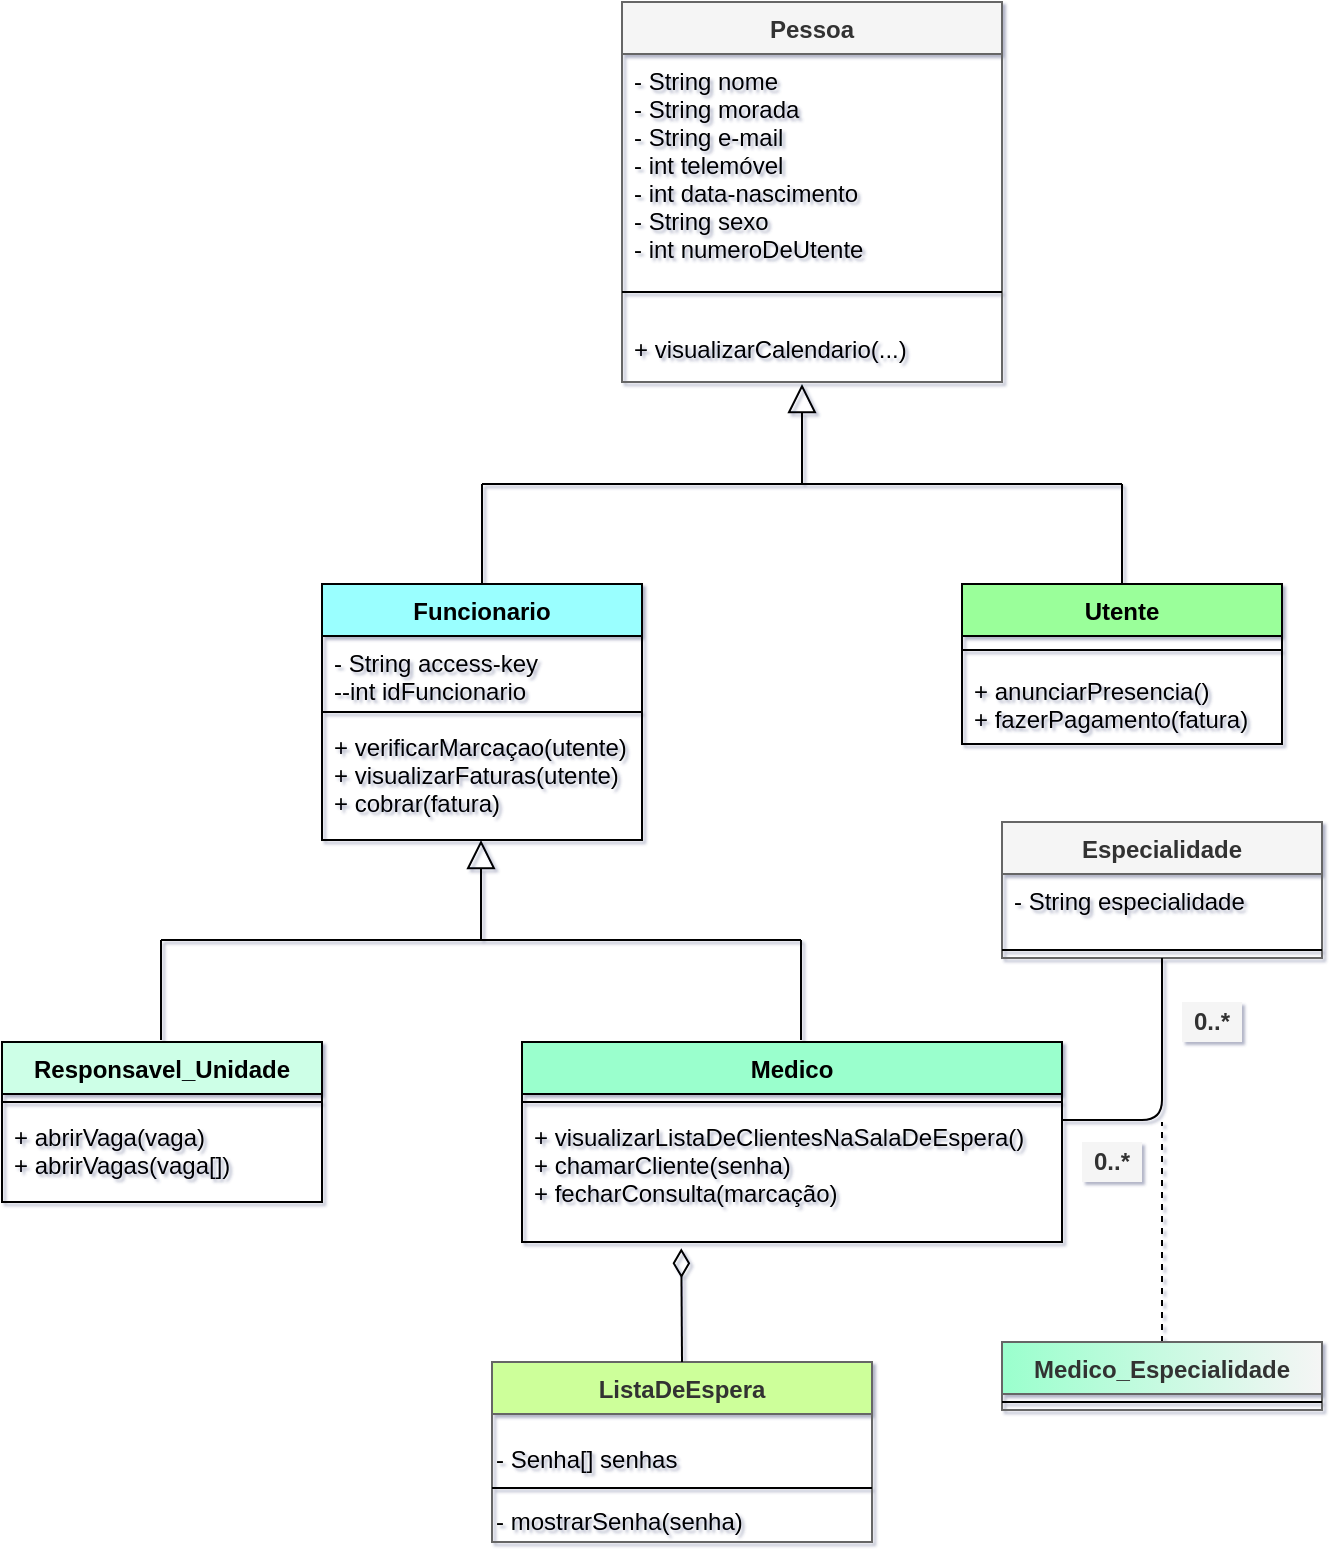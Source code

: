 <mxfile version="14.2.7" type="device"><diagram id="d--_WvBgTu2M_p7kY_5c" name="Page-1"><mxGraphModel dx="1038" dy="491" grid="1" gridSize="10" guides="1" tooltips="1" connect="1" arrows="1" fold="1" page="1" pageScale="1" pageWidth="827" pageHeight="1169" math="0" shadow="1"><root><mxCell id="0"/><mxCell id="1" parent="0"/><mxCell id="7AdQg85X4V5JH0FfHCd1-5" value="Funcionario" style="swimlane;fontStyle=1;align=center;verticalAlign=top;childLayout=stackLayout;horizontal=1;startSize=26;horizontalStack=0;resizeParent=1;resizeParentMax=0;resizeLast=0;collapsible=1;marginBottom=0;fillColor=#9AFFFF;" parent="1" vertex="1"><mxGeometry x="220" y="331" width="160" height="128" as="geometry"/></mxCell><mxCell id="7AdQg85X4V5JH0FfHCd1-6" value="- String access-key&#10;--int idFuncionario" style="text;strokeColor=none;fillColor=none;align=left;verticalAlign=top;spacingLeft=4;spacingRight=4;overflow=hidden;rotatable=0;points=[[0,0.5],[1,0.5]];portConstraint=eastwest;" parent="7AdQg85X4V5JH0FfHCd1-5" vertex="1"><mxGeometry y="26" width="160" height="34" as="geometry"/></mxCell><mxCell id="7AdQg85X4V5JH0FfHCd1-7" value="" style="line;strokeWidth=1;fillColor=none;align=left;verticalAlign=middle;spacingTop=-1;spacingLeft=3;spacingRight=3;rotatable=0;labelPosition=right;points=[];portConstraint=eastwest;" parent="7AdQg85X4V5JH0FfHCd1-5" vertex="1"><mxGeometry y="60" width="160" height="8" as="geometry"/></mxCell><mxCell id="7AdQg85X4V5JH0FfHCd1-8" value="+ verificarMarcaçao(utente)&#10;+ visualizarFaturas(utente)&#10;+ cobrar(fatura)" style="text;strokeColor=none;fillColor=none;align=left;verticalAlign=top;spacingLeft=4;spacingRight=4;overflow=hidden;rotatable=0;points=[[0,0.5],[1,0.5]];portConstraint=eastwest;" parent="7AdQg85X4V5JH0FfHCd1-5" vertex="1"><mxGeometry y="68" width="160" height="60" as="geometry"/></mxCell><mxCell id="7AdQg85X4V5JH0FfHCd1-9" value="Utente" style="swimlane;fontStyle=1;align=center;verticalAlign=top;childLayout=stackLayout;horizontal=1;startSize=26;horizontalStack=0;resizeParent=1;resizeParentMax=0;resizeLast=0;collapsible=1;marginBottom=0;fillColor=#9AFF9A;" parent="1" vertex="1"><mxGeometry x="540" y="331" width="160" height="80" as="geometry"/></mxCell><mxCell id="7AdQg85X4V5JH0FfHCd1-11" value="" style="line;strokeWidth=1;fillColor=none;align=left;verticalAlign=middle;spacingTop=-1;spacingLeft=3;spacingRight=3;rotatable=0;labelPosition=right;points=[];portConstraint=eastwest;" parent="7AdQg85X4V5JH0FfHCd1-9" vertex="1"><mxGeometry y="26" width="160" height="14" as="geometry"/></mxCell><mxCell id="7AdQg85X4V5JH0FfHCd1-12" value="+ anunciarPresencia()&#10;+ fazerPagamento(fatura)" style="text;strokeColor=none;fillColor=none;align=left;verticalAlign=top;spacingLeft=4;spacingRight=4;overflow=hidden;rotatable=0;points=[[0,0.5],[1,0.5]];portConstraint=eastwest;" parent="7AdQg85X4V5JH0FfHCd1-9" vertex="1"><mxGeometry y="40" width="160" height="40" as="geometry"/></mxCell><mxCell id="7AdQg85X4V5JH0FfHCd1-13" value="Medico" style="swimlane;fontStyle=1;align=center;verticalAlign=top;childLayout=stackLayout;horizontal=1;startSize=26;horizontalStack=0;resizeParent=1;resizeParentMax=0;resizeLast=0;collapsible=1;marginBottom=0;fillColor=#9AFFCD;" parent="1" vertex="1"><mxGeometry x="320" y="560" width="270" height="100" as="geometry"/></mxCell><mxCell id="7AdQg85X4V5JH0FfHCd1-15" value="" style="line;strokeWidth=1;fillColor=none;align=left;verticalAlign=middle;spacingTop=-1;spacingLeft=3;spacingRight=3;rotatable=0;labelPosition=right;points=[];portConstraint=eastwest;" parent="7AdQg85X4V5JH0FfHCd1-13" vertex="1"><mxGeometry y="26" width="270" height="8" as="geometry"/></mxCell><mxCell id="7AdQg85X4V5JH0FfHCd1-16" value="+ visualizarListaDeClientesNaSalaDeEspera()&#10;+ chamarCliente(senha)&#10;+ fecharConsulta(marcação)" style="text;strokeColor=none;fillColor=none;align=left;verticalAlign=top;spacingLeft=4;spacingRight=4;overflow=hidden;rotatable=0;points=[[0,0.5],[1,0.5]];portConstraint=eastwest;" parent="7AdQg85X4V5JH0FfHCd1-13" vertex="1"><mxGeometry y="34" width="270" height="66" as="geometry"/></mxCell><mxCell id="7AdQg85X4V5JH0FfHCd1-17" value="Responsavel_Unidade" style="swimlane;fontStyle=1;align=center;verticalAlign=top;childLayout=stackLayout;horizontal=1;startSize=26;horizontalStack=0;resizeParent=1;resizeParentMax=0;resizeLast=0;collapsible=1;marginBottom=0;fillColor=#CDFFE7;" parent="1" vertex="1"><mxGeometry x="60" y="560" width="160" height="80" as="geometry"/></mxCell><mxCell id="7AdQg85X4V5JH0FfHCd1-19" value="" style="line;strokeWidth=1;fillColor=none;align=left;verticalAlign=middle;spacingTop=-1;spacingLeft=3;spacingRight=3;rotatable=0;labelPosition=right;points=[];portConstraint=eastwest;" parent="7AdQg85X4V5JH0FfHCd1-17" vertex="1"><mxGeometry y="26" width="160" height="8" as="geometry"/></mxCell><mxCell id="7AdQg85X4V5JH0FfHCd1-20" value="+ abrirVaga(vaga)&#10;+ abrirVagas(vaga[])" style="text;strokeColor=none;fillColor=none;align=left;verticalAlign=top;spacingLeft=4;spacingRight=4;overflow=hidden;rotatable=0;points=[[0,0.5],[1,0.5]];portConstraint=eastwest;" parent="7AdQg85X4V5JH0FfHCd1-17" vertex="1"><mxGeometry y="34" width="160" height="46" as="geometry"/></mxCell><mxCell id="8VWd3OKTwNz-xJLcDMR6-1" value="Pessoa" style="swimlane;fontStyle=1;align=center;verticalAlign=top;childLayout=stackLayout;horizontal=1;startSize=26;horizontalStack=0;resizeParent=1;resizeParentMax=0;resizeLast=0;collapsible=1;marginBottom=0;fillColor=#f5f5f5;strokeColor=#666666;fontColor=#333333;" parent="1" vertex="1"><mxGeometry x="370" y="40" width="190" height="190" as="geometry"><mxRectangle x="460" y="60" width="70" height="26" as="alternateBounds"/></mxGeometry></mxCell><mxCell id="8VWd3OKTwNz-xJLcDMR6-2" value="- String nome&#10;- String morada&#10;- String e-mail&#10;- int telemóvel &#10;- int data-nascimento&#10;- String sexo&#10;- int numeroDeUtente" style="text;strokeColor=none;fillColor=none;align=left;verticalAlign=top;spacingLeft=4;spacingRight=4;overflow=hidden;rotatable=0;points=[[0,0.5],[1,0.5]];portConstraint=eastwest;" parent="8VWd3OKTwNz-xJLcDMR6-1" vertex="1"><mxGeometry y="26" width="190" height="104" as="geometry"/></mxCell><mxCell id="8VWd3OKTwNz-xJLcDMR6-3" value="" style="line;strokeWidth=1;fillColor=none;align=left;verticalAlign=middle;spacingTop=-1;spacingLeft=3;spacingRight=3;rotatable=0;labelPosition=right;points=[];portConstraint=eastwest;" parent="8VWd3OKTwNz-xJLcDMR6-1" vertex="1"><mxGeometry y="130" width="190" height="30" as="geometry"/></mxCell><mxCell id="8VWd3OKTwNz-xJLcDMR6-4" value="+ visualizarCalendario(...)" style="text;strokeColor=none;fillColor=none;align=left;verticalAlign=top;spacingLeft=4;spacingRight=4;overflow=hidden;rotatable=0;points=[[0,0.5],[1,0.5]];portConstraint=eastwest;" parent="8VWd3OKTwNz-xJLcDMR6-1" vertex="1"><mxGeometry y="160" width="190" height="30" as="geometry"/></mxCell><mxCell id="8VWd3OKTwNz-xJLcDMR6-7" value="" style="endArrow=block;endFill=0;endSize=12;html=1;strokeWidth=1;entryX=0.5;entryY=1.154;entryDx=0;entryDy=0;entryPerimeter=0;" parent="1" edge="1"><mxGeometry width="160" relative="1" as="geometry"><mxPoint x="460" y="281" as="sourcePoint"/><mxPoint x="460" y="231.004" as="targetPoint"/></mxGeometry></mxCell><mxCell id="8VWd3OKTwNz-xJLcDMR6-10" value="" style="endArrow=none;html=1;strokeWidth=1;" parent="1" edge="1"><mxGeometry width="50" height="50" relative="1" as="geometry"><mxPoint x="300" y="281" as="sourcePoint"/><mxPoint x="620" y="281" as="targetPoint"/></mxGeometry></mxCell><mxCell id="8VWd3OKTwNz-xJLcDMR6-11" value="" style="endArrow=none;html=1;strokeWidth=1;exitX=0.5;exitY=0;exitDx=0;exitDy=0;" parent="1" source="7AdQg85X4V5JH0FfHCd1-5" edge="1"><mxGeometry width="50" height="50" relative="1" as="geometry"><mxPoint x="300" y="341" as="sourcePoint"/><mxPoint x="300" y="281" as="targetPoint"/></mxGeometry></mxCell><mxCell id="8VWd3OKTwNz-xJLcDMR6-13" value="" style="endArrow=none;html=1;strokeWidth=1;exitX=0.5;exitY=0;exitDx=0;exitDy=0;" parent="1" source="7AdQg85X4V5JH0FfHCd1-9" edge="1"><mxGeometry width="50" height="50" relative="1" as="geometry"><mxPoint x="270" y="411" as="sourcePoint"/><mxPoint x="620" y="281" as="targetPoint"/></mxGeometry></mxCell><mxCell id="8VWd3OKTwNz-xJLcDMR6-15" value="" style="endArrow=block;endFill=0;endSize=12;html=1;strokeWidth=1;entryX=0.5;entryY=1.154;entryDx=0;entryDy=0;entryPerimeter=0;" parent="1" edge="1"><mxGeometry width="160" relative="1" as="geometry"><mxPoint x="299.5" y="509" as="sourcePoint"/><mxPoint x="299.5" y="459.004" as="targetPoint"/></mxGeometry></mxCell><mxCell id="8VWd3OKTwNz-xJLcDMR6-16" value="" style="endArrow=none;html=1;strokeWidth=1;" parent="1" edge="1"><mxGeometry width="50" height="50" relative="1" as="geometry"><mxPoint x="139.5" y="509" as="sourcePoint"/><mxPoint x="459.5" y="509" as="targetPoint"/></mxGeometry></mxCell><mxCell id="8VWd3OKTwNz-xJLcDMR6-17" value="" style="endArrow=none;html=1;strokeWidth=1;exitX=0.5;exitY=0;exitDx=0;exitDy=0;" parent="1" edge="1"><mxGeometry width="50" height="50" relative="1" as="geometry"><mxPoint x="139.5" y="559" as="sourcePoint"/><mxPoint x="139.5" y="509" as="targetPoint"/></mxGeometry></mxCell><mxCell id="8VWd3OKTwNz-xJLcDMR6-18" value="" style="endArrow=none;html=1;strokeWidth=1;exitX=0.5;exitY=0;exitDx=0;exitDy=0;" parent="1" edge="1"><mxGeometry width="50" height="50" relative="1" as="geometry"><mxPoint x="459.5" y="559" as="sourcePoint"/><mxPoint x="459.5" y="509" as="targetPoint"/></mxGeometry></mxCell><mxCell id="8VWd3OKTwNz-xJLcDMR6-24" value="Especialidade" style="swimlane;fontStyle=1;align=center;verticalAlign=top;childLayout=stackLayout;horizontal=1;startSize=26;horizontalStack=0;resizeParent=1;resizeParentMax=0;resizeLast=0;collapsible=1;marginBottom=0;fillColor=#f5f5f5;strokeColor=#666666;fontColor=#333333;" parent="1" vertex="1"><mxGeometry x="560" y="450" width="160" height="68" as="geometry"/></mxCell><mxCell id="8VWd3OKTwNz-xJLcDMR6-25" value="- String especialidade" style="text;strokeColor=none;fillColor=none;align=left;verticalAlign=top;spacingLeft=4;spacingRight=4;overflow=hidden;rotatable=0;points=[[0,0.5],[1,0.5]];portConstraint=eastwest;" parent="8VWd3OKTwNz-xJLcDMR6-24" vertex="1"><mxGeometry y="26" width="160" height="34" as="geometry"/></mxCell><mxCell id="8VWd3OKTwNz-xJLcDMR6-26" value="" style="line;strokeWidth=1;fillColor=none;align=left;verticalAlign=middle;spacingTop=-1;spacingLeft=3;spacingRight=3;rotatable=0;labelPosition=right;points=[];portConstraint=eastwest;" parent="8VWd3OKTwNz-xJLcDMR6-24" vertex="1"><mxGeometry y="60" width="160" height="8" as="geometry"/></mxCell><mxCell id="8VWd3OKTwNz-xJLcDMR6-28" value="" style="endArrow=none;html=1;strokeWidth=1;entryX=0.5;entryY=1;entryDx=0;entryDy=0;" parent="1" target="8VWd3OKTwNz-xJLcDMR6-24" edge="1"><mxGeometry width="50" height="50" relative="1" as="geometry"><mxPoint x="590" y="599" as="sourcePoint"/><mxPoint x="450" y="450" as="targetPoint"/><Array as="points"><mxPoint x="640" y="599"/></Array></mxGeometry></mxCell><mxCell id="8VWd3OKTwNz-xJLcDMR6-29" value="&lt;b&gt;0..*&lt;/b&gt;" style="text;html=1;align=center;verticalAlign=middle;whiteSpace=wrap;rounded=0;fillColor=#f5f5f5;fontColor=#333333;" parent="1" vertex="1"><mxGeometry x="600" y="610" width="30" height="20" as="geometry"/></mxCell><mxCell id="8VWd3OKTwNz-xJLcDMR6-30" value="&lt;b&gt;0..*&lt;/b&gt;" style="text;html=1;align=center;verticalAlign=middle;whiteSpace=wrap;rounded=0;fillColor=#f5f5f5;fontColor=#333333;" parent="1" vertex="1"><mxGeometry x="650" y="540" width="30" height="20" as="geometry"/></mxCell><mxCell id="nZUfUjd-ouGy9WV-KYqt-1" value="" style="endArrow=none;dashed=1;html=1;exitX=0.5;exitY=0;exitDx=0;exitDy=0;" parent="1" source="nZUfUjd-ouGy9WV-KYqt-3" edge="1"><mxGeometry width="50" height="50" relative="1" as="geometry"><mxPoint x="720" y="680" as="sourcePoint"/><mxPoint x="640" y="600" as="targetPoint"/><Array as="points"><mxPoint x="640" y="640"/></Array></mxGeometry></mxCell><mxCell id="nZUfUjd-ouGy9WV-KYqt-3" value="Medico_Especialidade" style="swimlane;fontStyle=1;align=center;verticalAlign=top;childLayout=stackLayout;horizontal=1;startSize=26;horizontalStack=0;resizeParent=1;resizeParentMax=0;resizeLast=0;collapsible=1;marginBottom=0;strokeColor=#666666;fontColor=#333333;fillColor=#f5f5f5;gradientColor=#9AFFCD;gradientDirection=west;" parent="1" vertex="1"><mxGeometry x="560" y="710" width="160" height="34" as="geometry"/></mxCell><mxCell id="nZUfUjd-ouGy9WV-KYqt-5" value="" style="line;strokeWidth=1;fillColor=none;align=left;verticalAlign=middle;spacingTop=-1;spacingLeft=3;spacingRight=3;rotatable=0;labelPosition=right;points=[];portConstraint=eastwest;" parent="nZUfUjd-ouGy9WV-KYqt-3" vertex="1"><mxGeometry y="26" width="160" height="8" as="geometry"/></mxCell><mxCell id="4hlc9Vnmbvy52mJ45sf3-1" value="ListaDeEspera" style="swimlane;fontStyle=1;align=center;verticalAlign=top;childLayout=stackLayout;horizontal=1;startSize=26;horizontalStack=0;resizeParent=1;resizeParentMax=0;resizeLast=0;collapsible=1;marginBottom=0;strokeColor=#666666;fontColor=#333333;fillColor=#CDFF9A;" vertex="1" parent="1"><mxGeometry x="305" y="720" width="190" height="90" as="geometry"><mxRectangle x="460" y="60" width="70" height="26" as="alternateBounds"/></mxGeometry></mxCell><mxCell id="4hlc9Vnmbvy52mJ45sf3-2" value="&lt;br&gt;- Senha[] senhas" style="text;html=1;align=left;verticalAlign=middle;resizable=0;points=[];autosize=1;" vertex="1" parent="4hlc9Vnmbvy52mJ45sf3-1"><mxGeometry y="26" width="190" height="30" as="geometry"/></mxCell><mxCell id="4hlc9Vnmbvy52mJ45sf3-3" value="" style="line;strokeWidth=1;fillColor=none;align=left;verticalAlign=middle;spacingTop=-1;spacingLeft=3;spacingRight=3;rotatable=0;labelPosition=right;points=[];portConstraint=eastwest;" vertex="1" parent="4hlc9Vnmbvy52mJ45sf3-1"><mxGeometry y="56" width="190" height="14" as="geometry"/></mxCell><mxCell id="4hlc9Vnmbvy52mJ45sf3-4" value="- mostrarSenha(senha)" style="text;html=1;align=left;verticalAlign=middle;resizable=0;points=[];autosize=1;" vertex="1" parent="4hlc9Vnmbvy52mJ45sf3-1"><mxGeometry y="70" width="190" height="20" as="geometry"/></mxCell><mxCell id="4hlc9Vnmbvy52mJ45sf3-6" value="" style="endArrow=diamondThin;endFill=0;endSize=12;html=1;exitX=0.5;exitY=0;exitDx=0;exitDy=0;entryX=0.295;entryY=1.048;entryDx=0;entryDy=0;entryPerimeter=0;" edge="1" parent="1" source="4hlc9Vnmbvy52mJ45sf3-1" target="7AdQg85X4V5JH0FfHCd1-16"><mxGeometry width="160" relative="1" as="geometry"><mxPoint x="430" y="450" as="sourcePoint"/><mxPoint x="430" y="410" as="targetPoint"/></mxGeometry></mxCell></root></mxGraphModel></diagram></mxfile>